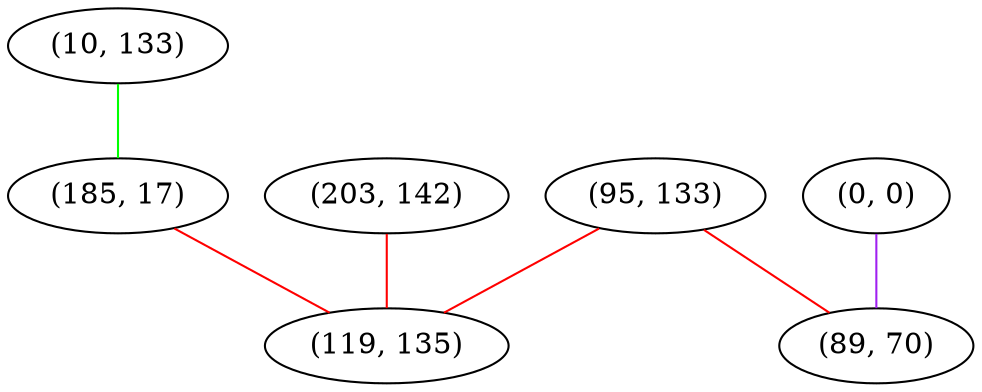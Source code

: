 graph "" {
"(10, 133)";
"(0, 0)";
"(185, 17)";
"(95, 133)";
"(89, 70)";
"(203, 142)";
"(119, 135)";
"(10, 133)" -- "(185, 17)"  [color=green, key=0, weight=2];
"(0, 0)" -- "(89, 70)"  [color=purple, key=0, weight=4];
"(185, 17)" -- "(119, 135)"  [color=red, key=0, weight=1];
"(95, 133)" -- "(89, 70)"  [color=red, key=0, weight=1];
"(95, 133)" -- "(119, 135)"  [color=red, key=0, weight=1];
"(203, 142)" -- "(119, 135)"  [color=red, key=0, weight=1];
}
